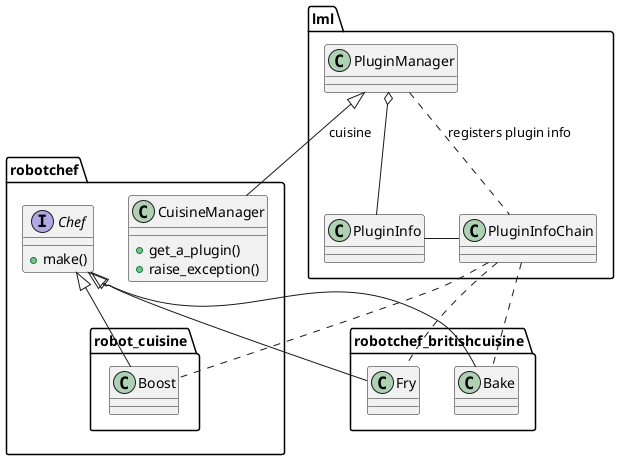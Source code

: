 @startuml

package lml {
  PluginManager .. PluginInfoChain : registers plugin info
  PluginManager o-- PluginInfo
  PluginInfoChain -right- PluginInfo
}

package robotchef {
  class CuisineManager {
  + get_a_plugin()
  + raise_exception()
  }
  interface Chef {
  + make()
  }
  PluginManager <|--  CuisineManager : cuisine
  package robotchef.robot_cuisine {
    Chef <|-- Boost
    PluginInfoChain .. Boost
  }
}

package robotchef_britishcuisine {
  Chef <|-- Fry
  Chef <|-- Bake
  PluginInfoChain .. Fry
  PluginInfoChain .. Bake
}


@enduml